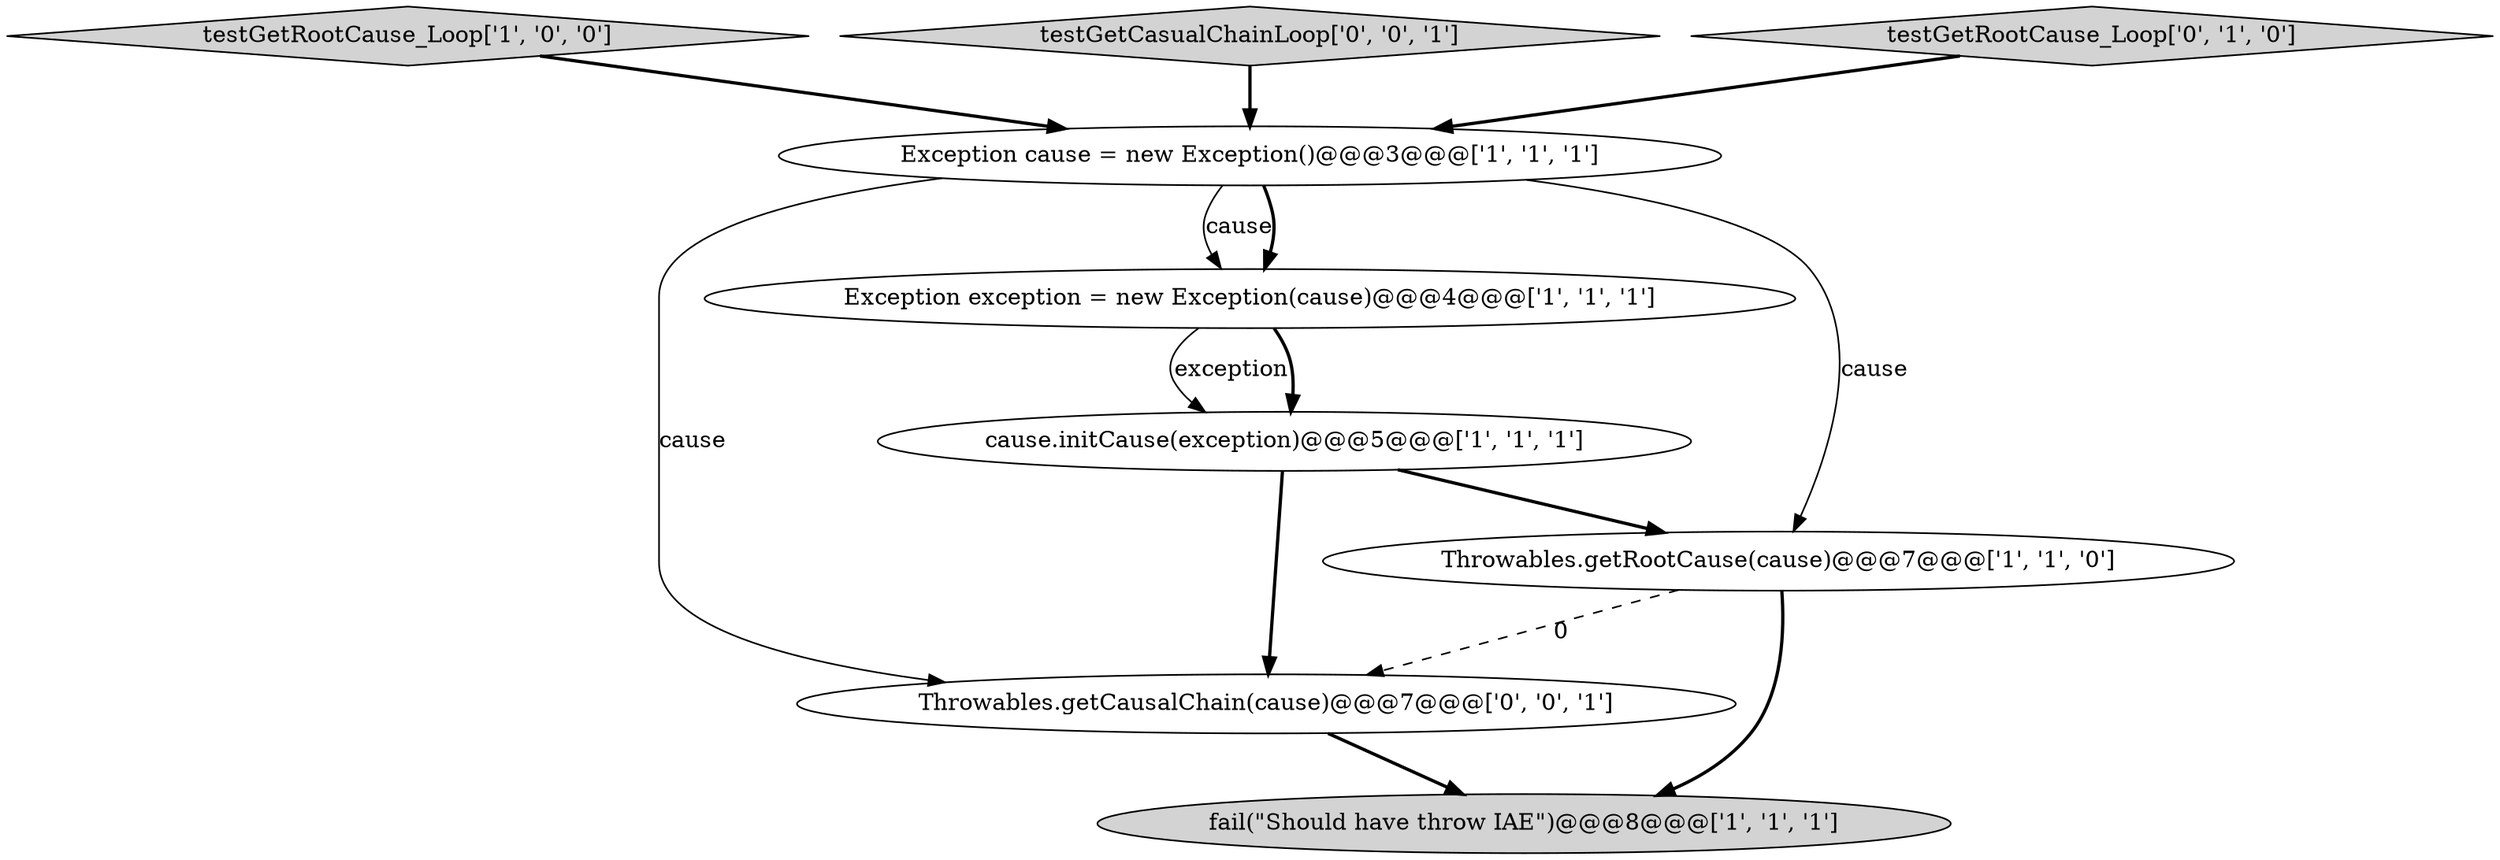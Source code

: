 digraph {
3 [style = filled, label = "testGetRootCause_Loop['1', '0', '0']", fillcolor = lightgray, shape = diamond image = "AAA0AAABBB1BBB"];
7 [style = filled, label = "testGetCasualChainLoop['0', '0', '1']", fillcolor = lightgray, shape = diamond image = "AAA0AAABBB3BBB"];
0 [style = filled, label = "fail(\"Should have throw IAE\")@@@8@@@['1', '1', '1']", fillcolor = lightgray, shape = ellipse image = "AAA0AAABBB1BBB"];
8 [style = filled, label = "Throwables.getCausalChain(cause)@@@7@@@['0', '0', '1']", fillcolor = white, shape = ellipse image = "AAA0AAABBB3BBB"];
1 [style = filled, label = "Exception exception = new Exception(cause)@@@4@@@['1', '1', '1']", fillcolor = white, shape = ellipse image = "AAA0AAABBB1BBB"];
5 [style = filled, label = "Throwables.getRootCause(cause)@@@7@@@['1', '1', '0']", fillcolor = white, shape = ellipse image = "AAA0AAABBB1BBB"];
4 [style = filled, label = "cause.initCause(exception)@@@5@@@['1', '1', '1']", fillcolor = white, shape = ellipse image = "AAA0AAABBB1BBB"];
2 [style = filled, label = "Exception cause = new Exception()@@@3@@@['1', '1', '1']", fillcolor = white, shape = ellipse image = "AAA0AAABBB1BBB"];
6 [style = filled, label = "testGetRootCause_Loop['0', '1', '0']", fillcolor = lightgray, shape = diamond image = "AAA0AAABBB2BBB"];
8->0 [style = bold, label=""];
5->8 [style = dashed, label="0"];
1->4 [style = solid, label="exception"];
4->8 [style = bold, label=""];
2->1 [style = solid, label="cause"];
1->4 [style = bold, label=""];
2->5 [style = solid, label="cause"];
2->8 [style = solid, label="cause"];
3->2 [style = bold, label=""];
5->0 [style = bold, label=""];
4->5 [style = bold, label=""];
7->2 [style = bold, label=""];
2->1 [style = bold, label=""];
6->2 [style = bold, label=""];
}

